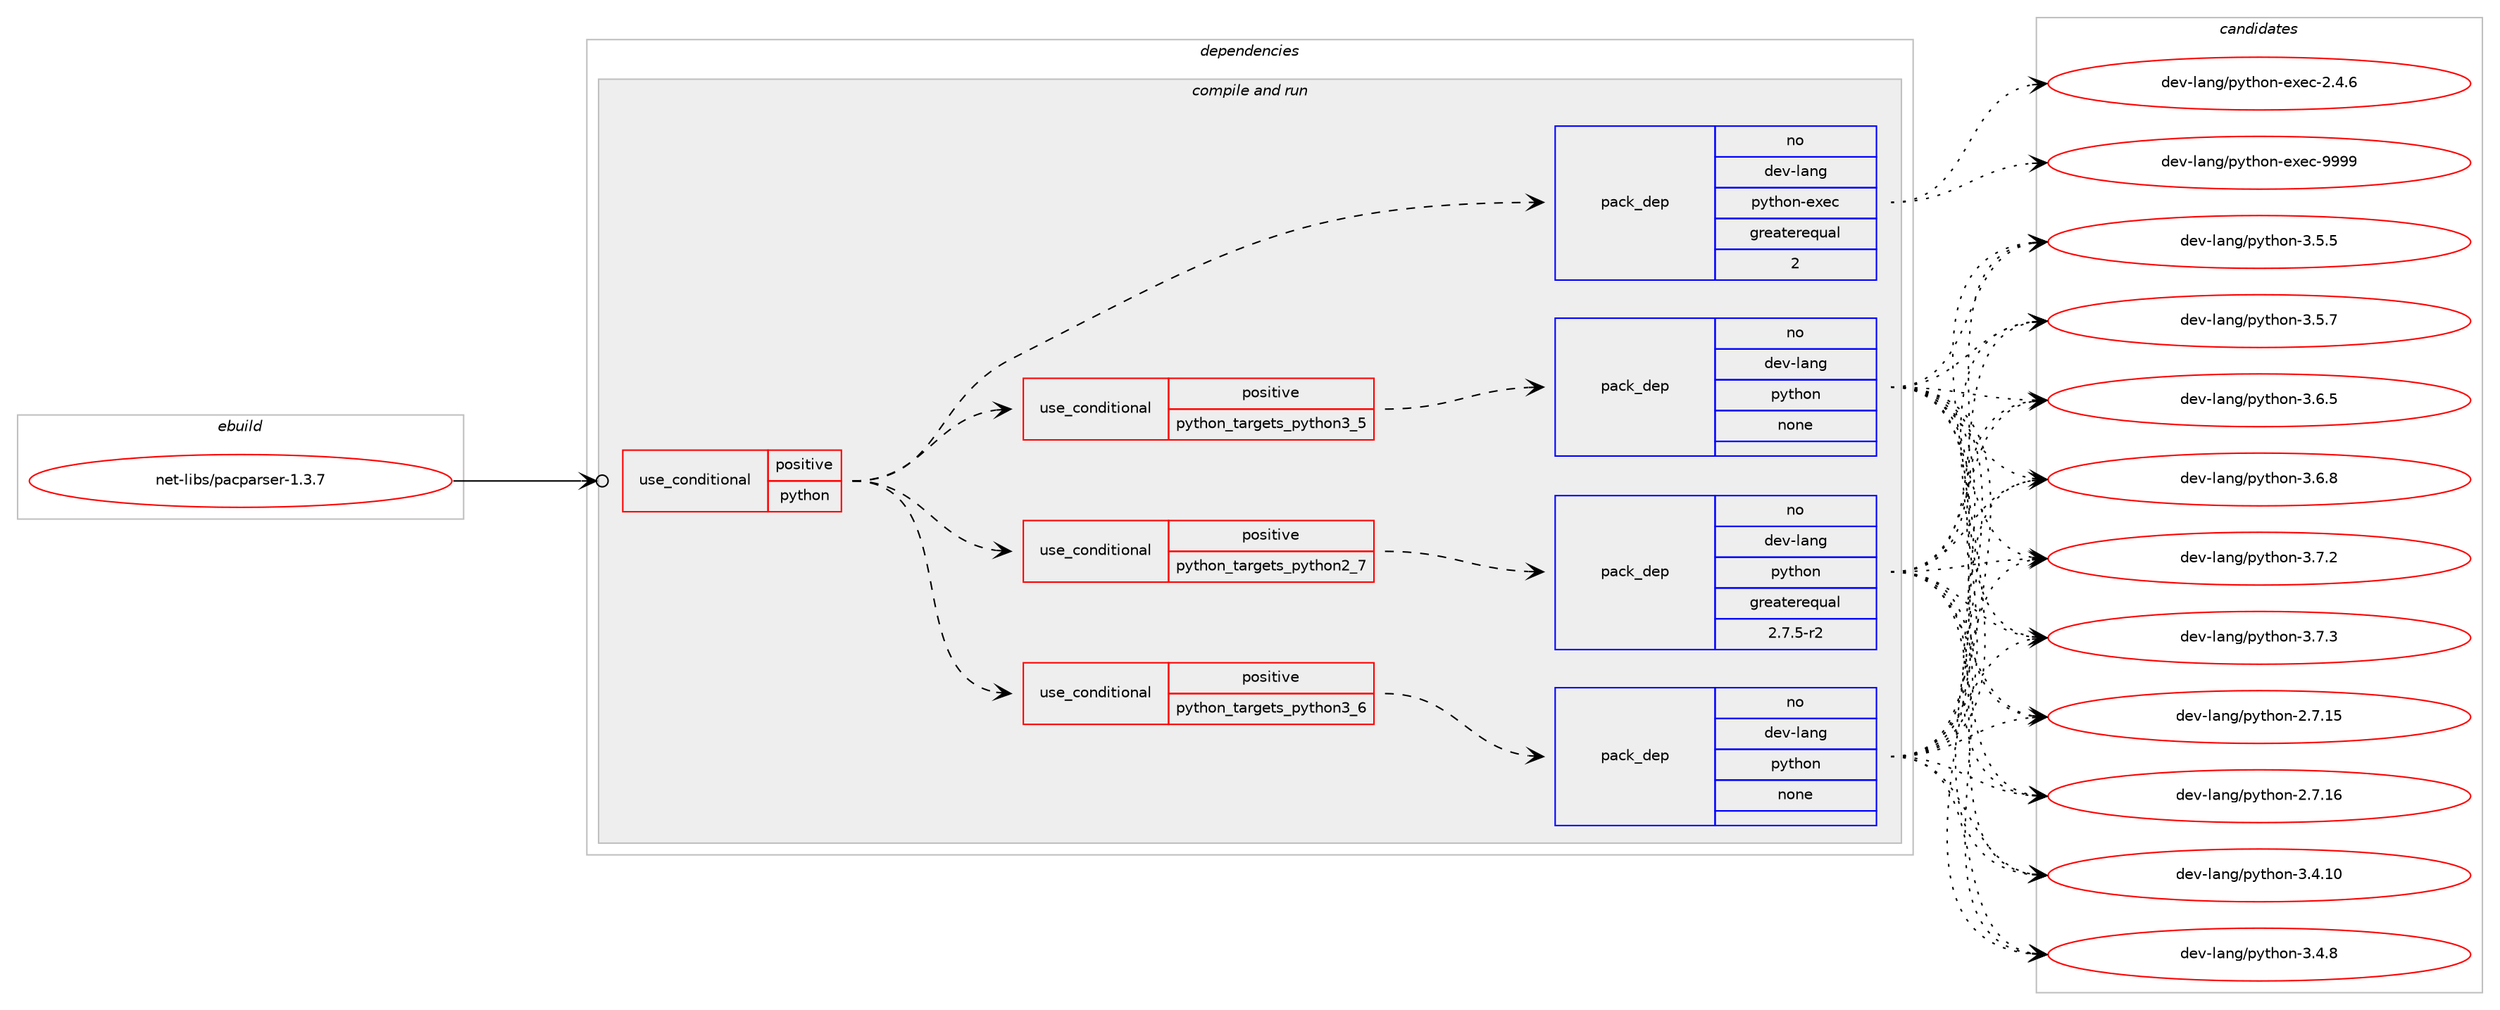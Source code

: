 digraph prolog {

# *************
# Graph options
# *************

newrank=true;
concentrate=true;
compound=true;
graph [rankdir=LR,fontname=Helvetica,fontsize=10,ranksep=1.5];#, ranksep=2.5, nodesep=0.2];
edge  [arrowhead=vee];
node  [fontname=Helvetica,fontsize=10];

# **********
# The ebuild
# **********

subgraph cluster_leftcol {
color=gray;
rank=same;
label=<<i>ebuild</i>>;
id [label="net-libs/pacparser-1.3.7", color=red, width=4, href="../net-libs/pacparser-1.3.7.svg"];
}

# ****************
# The dependencies
# ****************

subgraph cluster_midcol {
color=gray;
label=<<i>dependencies</i>>;
subgraph cluster_compile {
fillcolor="#eeeeee";
style=filled;
label=<<i>compile</i>>;
}
subgraph cluster_compileandrun {
fillcolor="#eeeeee";
style=filled;
label=<<i>compile and run</i>>;
subgraph cond648 {
dependency2713 [label=<<TABLE BORDER="0" CELLBORDER="1" CELLSPACING="0" CELLPADDING="4"><TR><TD ROWSPAN="3" CELLPADDING="10">use_conditional</TD></TR><TR><TD>positive</TD></TR><TR><TD>python</TD></TR></TABLE>>, shape=none, color=red];
subgraph cond649 {
dependency2714 [label=<<TABLE BORDER="0" CELLBORDER="1" CELLSPACING="0" CELLPADDING="4"><TR><TD ROWSPAN="3" CELLPADDING="10">use_conditional</TD></TR><TR><TD>positive</TD></TR><TR><TD>python_targets_python2_7</TD></TR></TABLE>>, shape=none, color=red];
subgraph pack2018 {
dependency2715 [label=<<TABLE BORDER="0" CELLBORDER="1" CELLSPACING="0" CELLPADDING="4" WIDTH="220"><TR><TD ROWSPAN="6" CELLPADDING="30">pack_dep</TD></TR><TR><TD WIDTH="110">no</TD></TR><TR><TD>dev-lang</TD></TR><TR><TD>python</TD></TR><TR><TD>greaterequal</TD></TR><TR><TD>2.7.5-r2</TD></TR></TABLE>>, shape=none, color=blue];
}
dependency2714:e -> dependency2715:w [weight=20,style="dashed",arrowhead="vee"];
}
dependency2713:e -> dependency2714:w [weight=20,style="dashed",arrowhead="vee"];
subgraph cond650 {
dependency2716 [label=<<TABLE BORDER="0" CELLBORDER="1" CELLSPACING="0" CELLPADDING="4"><TR><TD ROWSPAN="3" CELLPADDING="10">use_conditional</TD></TR><TR><TD>positive</TD></TR><TR><TD>python_targets_python3_5</TD></TR></TABLE>>, shape=none, color=red];
subgraph pack2019 {
dependency2717 [label=<<TABLE BORDER="0" CELLBORDER="1" CELLSPACING="0" CELLPADDING="4" WIDTH="220"><TR><TD ROWSPAN="6" CELLPADDING="30">pack_dep</TD></TR><TR><TD WIDTH="110">no</TD></TR><TR><TD>dev-lang</TD></TR><TR><TD>python</TD></TR><TR><TD>none</TD></TR><TR><TD></TD></TR></TABLE>>, shape=none, color=blue];
}
dependency2716:e -> dependency2717:w [weight=20,style="dashed",arrowhead="vee"];
}
dependency2713:e -> dependency2716:w [weight=20,style="dashed",arrowhead="vee"];
subgraph cond651 {
dependency2718 [label=<<TABLE BORDER="0" CELLBORDER="1" CELLSPACING="0" CELLPADDING="4"><TR><TD ROWSPAN="3" CELLPADDING="10">use_conditional</TD></TR><TR><TD>positive</TD></TR><TR><TD>python_targets_python3_6</TD></TR></TABLE>>, shape=none, color=red];
subgraph pack2020 {
dependency2719 [label=<<TABLE BORDER="0" CELLBORDER="1" CELLSPACING="0" CELLPADDING="4" WIDTH="220"><TR><TD ROWSPAN="6" CELLPADDING="30">pack_dep</TD></TR><TR><TD WIDTH="110">no</TD></TR><TR><TD>dev-lang</TD></TR><TR><TD>python</TD></TR><TR><TD>none</TD></TR><TR><TD></TD></TR></TABLE>>, shape=none, color=blue];
}
dependency2718:e -> dependency2719:w [weight=20,style="dashed",arrowhead="vee"];
}
dependency2713:e -> dependency2718:w [weight=20,style="dashed",arrowhead="vee"];
subgraph pack2021 {
dependency2720 [label=<<TABLE BORDER="0" CELLBORDER="1" CELLSPACING="0" CELLPADDING="4" WIDTH="220"><TR><TD ROWSPAN="6" CELLPADDING="30">pack_dep</TD></TR><TR><TD WIDTH="110">no</TD></TR><TR><TD>dev-lang</TD></TR><TR><TD>python-exec</TD></TR><TR><TD>greaterequal</TD></TR><TR><TD>2</TD></TR></TABLE>>, shape=none, color=blue];
}
dependency2713:e -> dependency2720:w [weight=20,style="dashed",arrowhead="vee"];
}
id:e -> dependency2713:w [weight=20,style="solid",arrowhead="odotvee"];
}
subgraph cluster_run {
fillcolor="#eeeeee";
style=filled;
label=<<i>run</i>>;
}
}

# **************
# The candidates
# **************

subgraph cluster_choices {
rank=same;
color=gray;
label=<<i>candidates</i>>;

subgraph choice2018 {
color=black;
nodesep=1;
choice10010111845108971101034711212111610411111045504655464953 [label="dev-lang/python-2.7.15", color=red, width=4,href="../dev-lang/python-2.7.15.svg"];
choice10010111845108971101034711212111610411111045504655464954 [label="dev-lang/python-2.7.16", color=red, width=4,href="../dev-lang/python-2.7.16.svg"];
choice10010111845108971101034711212111610411111045514652464948 [label="dev-lang/python-3.4.10", color=red, width=4,href="../dev-lang/python-3.4.10.svg"];
choice100101118451089711010347112121116104111110455146524656 [label="dev-lang/python-3.4.8", color=red, width=4,href="../dev-lang/python-3.4.8.svg"];
choice100101118451089711010347112121116104111110455146534653 [label="dev-lang/python-3.5.5", color=red, width=4,href="../dev-lang/python-3.5.5.svg"];
choice100101118451089711010347112121116104111110455146534655 [label="dev-lang/python-3.5.7", color=red, width=4,href="../dev-lang/python-3.5.7.svg"];
choice100101118451089711010347112121116104111110455146544653 [label="dev-lang/python-3.6.5", color=red, width=4,href="../dev-lang/python-3.6.5.svg"];
choice100101118451089711010347112121116104111110455146544656 [label="dev-lang/python-3.6.8", color=red, width=4,href="../dev-lang/python-3.6.8.svg"];
choice100101118451089711010347112121116104111110455146554650 [label="dev-lang/python-3.7.2", color=red, width=4,href="../dev-lang/python-3.7.2.svg"];
choice100101118451089711010347112121116104111110455146554651 [label="dev-lang/python-3.7.3", color=red, width=4,href="../dev-lang/python-3.7.3.svg"];
dependency2715:e -> choice10010111845108971101034711212111610411111045504655464953:w [style=dotted,weight="100"];
dependency2715:e -> choice10010111845108971101034711212111610411111045504655464954:w [style=dotted,weight="100"];
dependency2715:e -> choice10010111845108971101034711212111610411111045514652464948:w [style=dotted,weight="100"];
dependency2715:e -> choice100101118451089711010347112121116104111110455146524656:w [style=dotted,weight="100"];
dependency2715:e -> choice100101118451089711010347112121116104111110455146534653:w [style=dotted,weight="100"];
dependency2715:e -> choice100101118451089711010347112121116104111110455146534655:w [style=dotted,weight="100"];
dependency2715:e -> choice100101118451089711010347112121116104111110455146544653:w [style=dotted,weight="100"];
dependency2715:e -> choice100101118451089711010347112121116104111110455146544656:w [style=dotted,weight="100"];
dependency2715:e -> choice100101118451089711010347112121116104111110455146554650:w [style=dotted,weight="100"];
dependency2715:e -> choice100101118451089711010347112121116104111110455146554651:w [style=dotted,weight="100"];
}
subgraph choice2019 {
color=black;
nodesep=1;
choice10010111845108971101034711212111610411111045504655464953 [label="dev-lang/python-2.7.15", color=red, width=4,href="../dev-lang/python-2.7.15.svg"];
choice10010111845108971101034711212111610411111045504655464954 [label="dev-lang/python-2.7.16", color=red, width=4,href="../dev-lang/python-2.7.16.svg"];
choice10010111845108971101034711212111610411111045514652464948 [label="dev-lang/python-3.4.10", color=red, width=4,href="../dev-lang/python-3.4.10.svg"];
choice100101118451089711010347112121116104111110455146524656 [label="dev-lang/python-3.4.8", color=red, width=4,href="../dev-lang/python-3.4.8.svg"];
choice100101118451089711010347112121116104111110455146534653 [label="dev-lang/python-3.5.5", color=red, width=4,href="../dev-lang/python-3.5.5.svg"];
choice100101118451089711010347112121116104111110455146534655 [label="dev-lang/python-3.5.7", color=red, width=4,href="../dev-lang/python-3.5.7.svg"];
choice100101118451089711010347112121116104111110455146544653 [label="dev-lang/python-3.6.5", color=red, width=4,href="../dev-lang/python-3.6.5.svg"];
choice100101118451089711010347112121116104111110455146544656 [label="dev-lang/python-3.6.8", color=red, width=4,href="../dev-lang/python-3.6.8.svg"];
choice100101118451089711010347112121116104111110455146554650 [label="dev-lang/python-3.7.2", color=red, width=4,href="../dev-lang/python-3.7.2.svg"];
choice100101118451089711010347112121116104111110455146554651 [label="dev-lang/python-3.7.3", color=red, width=4,href="../dev-lang/python-3.7.3.svg"];
dependency2717:e -> choice10010111845108971101034711212111610411111045504655464953:w [style=dotted,weight="100"];
dependency2717:e -> choice10010111845108971101034711212111610411111045504655464954:w [style=dotted,weight="100"];
dependency2717:e -> choice10010111845108971101034711212111610411111045514652464948:w [style=dotted,weight="100"];
dependency2717:e -> choice100101118451089711010347112121116104111110455146524656:w [style=dotted,weight="100"];
dependency2717:e -> choice100101118451089711010347112121116104111110455146534653:w [style=dotted,weight="100"];
dependency2717:e -> choice100101118451089711010347112121116104111110455146534655:w [style=dotted,weight="100"];
dependency2717:e -> choice100101118451089711010347112121116104111110455146544653:w [style=dotted,weight="100"];
dependency2717:e -> choice100101118451089711010347112121116104111110455146544656:w [style=dotted,weight="100"];
dependency2717:e -> choice100101118451089711010347112121116104111110455146554650:w [style=dotted,weight="100"];
dependency2717:e -> choice100101118451089711010347112121116104111110455146554651:w [style=dotted,weight="100"];
}
subgraph choice2020 {
color=black;
nodesep=1;
choice10010111845108971101034711212111610411111045504655464953 [label="dev-lang/python-2.7.15", color=red, width=4,href="../dev-lang/python-2.7.15.svg"];
choice10010111845108971101034711212111610411111045504655464954 [label="dev-lang/python-2.7.16", color=red, width=4,href="../dev-lang/python-2.7.16.svg"];
choice10010111845108971101034711212111610411111045514652464948 [label="dev-lang/python-3.4.10", color=red, width=4,href="../dev-lang/python-3.4.10.svg"];
choice100101118451089711010347112121116104111110455146524656 [label="dev-lang/python-3.4.8", color=red, width=4,href="../dev-lang/python-3.4.8.svg"];
choice100101118451089711010347112121116104111110455146534653 [label="dev-lang/python-3.5.5", color=red, width=4,href="../dev-lang/python-3.5.5.svg"];
choice100101118451089711010347112121116104111110455146534655 [label="dev-lang/python-3.5.7", color=red, width=4,href="../dev-lang/python-3.5.7.svg"];
choice100101118451089711010347112121116104111110455146544653 [label="dev-lang/python-3.6.5", color=red, width=4,href="../dev-lang/python-3.6.5.svg"];
choice100101118451089711010347112121116104111110455146544656 [label="dev-lang/python-3.6.8", color=red, width=4,href="../dev-lang/python-3.6.8.svg"];
choice100101118451089711010347112121116104111110455146554650 [label="dev-lang/python-3.7.2", color=red, width=4,href="../dev-lang/python-3.7.2.svg"];
choice100101118451089711010347112121116104111110455146554651 [label="dev-lang/python-3.7.3", color=red, width=4,href="../dev-lang/python-3.7.3.svg"];
dependency2719:e -> choice10010111845108971101034711212111610411111045504655464953:w [style=dotted,weight="100"];
dependency2719:e -> choice10010111845108971101034711212111610411111045504655464954:w [style=dotted,weight="100"];
dependency2719:e -> choice10010111845108971101034711212111610411111045514652464948:w [style=dotted,weight="100"];
dependency2719:e -> choice100101118451089711010347112121116104111110455146524656:w [style=dotted,weight="100"];
dependency2719:e -> choice100101118451089711010347112121116104111110455146534653:w [style=dotted,weight="100"];
dependency2719:e -> choice100101118451089711010347112121116104111110455146534655:w [style=dotted,weight="100"];
dependency2719:e -> choice100101118451089711010347112121116104111110455146544653:w [style=dotted,weight="100"];
dependency2719:e -> choice100101118451089711010347112121116104111110455146544656:w [style=dotted,weight="100"];
dependency2719:e -> choice100101118451089711010347112121116104111110455146554650:w [style=dotted,weight="100"];
dependency2719:e -> choice100101118451089711010347112121116104111110455146554651:w [style=dotted,weight="100"];
}
subgraph choice2021 {
color=black;
nodesep=1;
choice1001011184510897110103471121211161041111104510112010199455046524654 [label="dev-lang/python-exec-2.4.6", color=red, width=4,href="../dev-lang/python-exec-2.4.6.svg"];
choice10010111845108971101034711212111610411111045101120101994557575757 [label="dev-lang/python-exec-9999", color=red, width=4,href="../dev-lang/python-exec-9999.svg"];
dependency2720:e -> choice1001011184510897110103471121211161041111104510112010199455046524654:w [style=dotted,weight="100"];
dependency2720:e -> choice10010111845108971101034711212111610411111045101120101994557575757:w [style=dotted,weight="100"];
}
}

}
